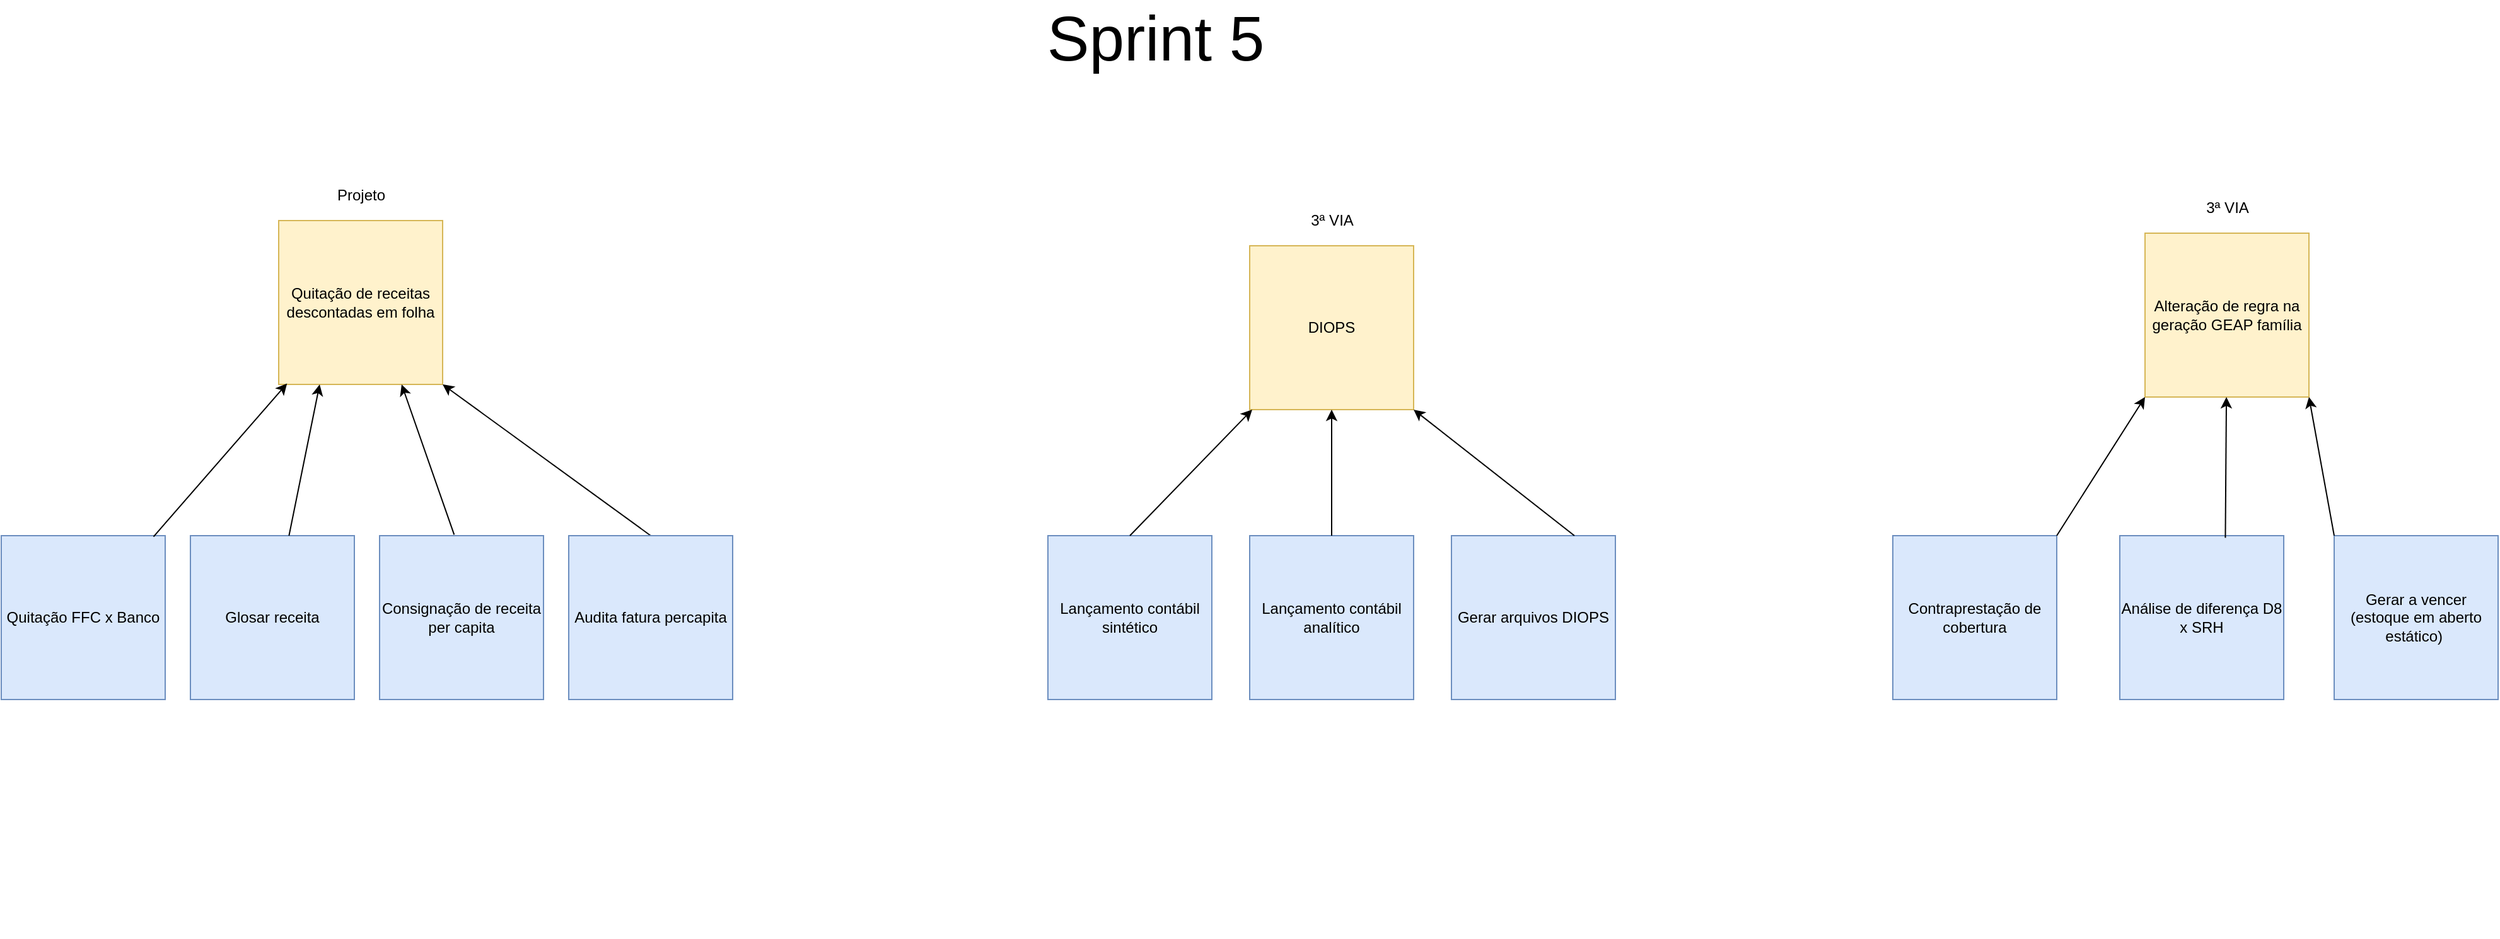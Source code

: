 <mxfile version="14.9.7" type="github">
  <diagram name="Page-1" id="3e8102d1-ef87-2e61-34e1-82d9a586fe2e">
    <mxGraphModel dx="1178" dy="1485" grid="1" gridSize="10" guides="1" tooltips="1" connect="1" arrows="1" fold="1" page="1" pageScale="1" pageWidth="1100" pageHeight="850" background="none" math="0" shadow="0">
      <root>
        <mxCell id="0" />
        <mxCell id="1" parent="0" />
        <mxCell id="70666756c84bb93c-5" value="Community" style="shadow=0;dashed=0;html=1;strokeColor=none;fillColor=#ffffff;labelPosition=center;verticalLabelPosition=bottom;verticalAlign=top;shape=mxgraph.office.users.users;rounded=0;comic=0;fontFamily=Verdana;fontSize=14;fontColor=#FFFFFF;" parent="1" vertex="1">
          <mxGeometry x="350" y="440" width="46" height="50" as="geometry" />
        </mxCell>
        <mxCell id="70666756c84bb93c-6" value="Customer&lt;div&gt;Service&lt;/div&gt;" style="shadow=0;dashed=0;html=1;strokeColor=none;fillColor=#ffffff;labelPosition=center;verticalLabelPosition=bottom;verticalAlign=top;shape=mxgraph.office.users.call_center_agent;rounded=0;comic=0;fontFamily=Verdana;fontSize=14;fontColor=#FFFFFF;" parent="1" vertex="1">
          <mxGeometry x="676" y="413" width="46" height="55" as="geometry" />
        </mxCell>
        <mxCell id="70666756c84bb93c-10" value="Technology&lt;div&gt;Certificates&lt;/div&gt;" style="shadow=0;dashed=0;html=1;strokeColor=none;fillColor=#ffffff;labelPosition=center;verticalLabelPosition=bottom;verticalAlign=top;shape=mxgraph.office.security.token_service;rounded=0;comic=0;fontFamily=Verdana;fontSize=14;fontColor=#FFFFFF;" parent="1" vertex="1">
          <mxGeometry x="450" y="492" width="60" height="56" as="geometry" />
        </mxCell>
        <mxCell id="70666756c84bb93c-11" value="Infrastructure" style="shadow=0;dashed=0;html=1;strokeColor=none;fillColor=#ffffff;labelPosition=center;verticalLabelPosition=bottom;verticalAlign=top;shape=mxgraph.office.concepts.on_premises;rounded=0;comic=0;fontFamily=Verdana;fontSize=14;fontColor=#FFFFFF;" parent="1" vertex="1">
          <mxGeometry x="593" y="490" width="34" height="55" as="geometry" />
        </mxCell>
        <mxCell id="MDqwO9TLj1PQ3Ghr6eQR-1" value="Quitação de receitas descontadas em folha&lt;br&gt;" style="whiteSpace=wrap;html=1;aspect=fixed;fillColor=#fff2cc;strokeColor=#d6b656;" vertex="1" parent="1">
          <mxGeometry x="240" y="20" width="130" height="130" as="geometry" />
        </mxCell>
        <mxCell id="MDqwO9TLj1PQ3Ghr6eQR-2" value="Quitação FFC x Banco" style="whiteSpace=wrap;html=1;aspect=fixed;fillColor=#dae8fc;strokeColor=#6c8ebf;" vertex="1" parent="1">
          <mxGeometry x="20" y="270" width="130" height="130" as="geometry" />
        </mxCell>
        <mxCell id="MDqwO9TLj1PQ3Ghr6eQR-3" value="Contraprestação de cobertura" style="whiteSpace=wrap;html=1;aspect=fixed;fillColor=#dae8fc;strokeColor=#6c8ebf;" vertex="1" parent="1">
          <mxGeometry x="1520" y="270" width="130" height="130" as="geometry" />
        </mxCell>
        <mxCell id="MDqwO9TLj1PQ3Ghr6eQR-4" value="Lançamento contábil analítico" style="whiteSpace=wrap;html=1;aspect=fixed;fillColor=#dae8fc;strokeColor=#6c8ebf;" vertex="1" parent="1">
          <mxGeometry x="1010" y="270" width="130" height="130" as="geometry" />
        </mxCell>
        <mxCell id="MDqwO9TLj1PQ3Ghr6eQR-5" value="Lançamento contábil sintético" style="whiteSpace=wrap;html=1;aspect=fixed;fillColor=#dae8fc;strokeColor=#6c8ebf;" vertex="1" parent="1">
          <mxGeometry x="850" y="270" width="130" height="130" as="geometry" />
        </mxCell>
        <mxCell id="MDqwO9TLj1PQ3Ghr6eQR-6" value="Consignação de receita per capita" style="whiteSpace=wrap;html=1;aspect=fixed;fillColor=#dae8fc;strokeColor=#6c8ebf;" vertex="1" parent="1">
          <mxGeometry x="320" y="270" width="130" height="130" as="geometry" />
        </mxCell>
        <mxCell id="MDqwO9TLj1PQ3Ghr6eQR-8" value="DIOPS" style="whiteSpace=wrap;html=1;aspect=fixed;fillColor=#fff2cc;strokeColor=#d6b656;" vertex="1" parent="1">
          <mxGeometry x="1010" y="40" width="130" height="130" as="geometry" />
        </mxCell>
        <mxCell id="MDqwO9TLj1PQ3Ghr6eQR-9" value="Glosar receita" style="whiteSpace=wrap;html=1;aspect=fixed;fillColor=#dae8fc;strokeColor=#6c8ebf;" vertex="1" parent="1">
          <mxGeometry x="170" y="270" width="130" height="130" as="geometry" />
        </mxCell>
        <mxCell id="MDqwO9TLj1PQ3Ghr6eQR-11" value="" style="endArrow=classic;html=1;exitX=0.929;exitY=0.006;exitDx=0;exitDy=0;exitPerimeter=0;entryX=0.051;entryY=0.994;entryDx=0;entryDy=0;entryPerimeter=0;" edge="1" parent="1" source="MDqwO9TLj1PQ3Ghr6eQR-2" target="MDqwO9TLj1PQ3Ghr6eQR-1">
          <mxGeometry width="50" height="50" relative="1" as="geometry">
            <mxPoint x="190" y="260" as="sourcePoint" />
            <mxPoint x="370" y="130" as="targetPoint" />
          </mxGeometry>
        </mxCell>
        <mxCell id="MDqwO9TLj1PQ3Ghr6eQR-12" value="" style="endArrow=classic;html=1;exitX=0.5;exitY=0;exitDx=0;exitDy=0;" edge="1" parent="1" source="MDqwO9TLj1PQ3Ghr6eQR-5" target="MDqwO9TLj1PQ3Ghr6eQR-8">
          <mxGeometry width="50" height="50" relative="1" as="geometry">
            <mxPoint x="440" y="268.31" as="sourcePoint" />
            <mxPoint x="566.67" y="150.0" as="targetPoint" />
          </mxGeometry>
        </mxCell>
        <mxCell id="MDqwO9TLj1PQ3Ghr6eQR-14" value="" style="endArrow=classic;html=1;entryX=0.5;entryY=1;entryDx=0;entryDy=0;" edge="1" parent="1" source="MDqwO9TLj1PQ3Ghr6eQR-4" target="MDqwO9TLj1PQ3Ghr6eQR-8">
          <mxGeometry width="50" height="50" relative="1" as="geometry">
            <mxPoint x="593" y="280" as="sourcePoint" />
            <mxPoint x="689.649" y="160" as="targetPoint" />
          </mxGeometry>
        </mxCell>
        <mxCell id="MDqwO9TLj1PQ3Ghr6eQR-15" value="" style="endArrow=classic;html=1;entryX=0.25;entryY=1;entryDx=0;entryDy=0;" edge="1" parent="1" source="MDqwO9TLj1PQ3Ghr6eQR-9" target="MDqwO9TLj1PQ3Ghr6eQR-1">
          <mxGeometry width="50" height="50" relative="1" as="geometry">
            <mxPoint x="383.33" y="278.31" as="sourcePoint" />
            <mxPoint x="510.0" y="160.0" as="targetPoint" />
          </mxGeometry>
        </mxCell>
        <mxCell id="MDqwO9TLj1PQ3Ghr6eQR-16" value="" style="endArrow=classic;html=1;entryX=0.75;entryY=1;entryDx=0;entryDy=0;exitX=0.455;exitY=-0.006;exitDx=0;exitDy=0;exitPerimeter=0;" edge="1" parent="1" source="MDqwO9TLj1PQ3Ghr6eQR-6" target="MDqwO9TLj1PQ3Ghr6eQR-1">
          <mxGeometry width="50" height="50" relative="1" as="geometry">
            <mxPoint x="515.541" y="270" as="sourcePoint" />
            <mxPoint x="554.46" y="150" as="targetPoint" />
          </mxGeometry>
        </mxCell>
        <mxCell id="MDqwO9TLj1PQ3Ghr6eQR-18" value="" style="endArrow=classic;html=1;entryX=1;entryY=1;entryDx=0;entryDy=0;exitX=0.5;exitY=0;exitDx=0;exitDy=0;" edge="1" parent="1" source="MDqwO9TLj1PQ3Ghr6eQR-30" target="MDqwO9TLj1PQ3Ghr6eQR-1">
          <mxGeometry width="50" height="50" relative="1" as="geometry">
            <mxPoint x="535" y="270" as="sourcePoint" />
            <mxPoint x="600.0" y="140.0" as="targetPoint" />
          </mxGeometry>
        </mxCell>
        <mxCell id="MDqwO9TLj1PQ3Ghr6eQR-19" value="Gerar arquivos DIOPS" style="whiteSpace=wrap;html=1;aspect=fixed;fillColor=#dae8fc;strokeColor=#6c8ebf;" vertex="1" parent="1">
          <mxGeometry x="1170" y="270" width="130" height="130" as="geometry" />
        </mxCell>
        <mxCell id="MDqwO9TLj1PQ3Ghr6eQR-21" value="" style="endArrow=classic;html=1;exitX=0.75;exitY=0;exitDx=0;exitDy=0;entryX=1;entryY=1;entryDx=0;entryDy=0;" edge="1" parent="1" source="MDqwO9TLj1PQ3Ghr6eQR-19" target="MDqwO9TLj1PQ3Ghr6eQR-8">
          <mxGeometry width="50" height="50" relative="1" as="geometry">
            <mxPoint x="1280" y="230" as="sourcePoint" />
            <mxPoint x="1376.97" y="130" as="targetPoint" />
          </mxGeometry>
        </mxCell>
        <mxCell id="MDqwO9TLj1PQ3Ghr6eQR-22" value="Alteração de regra na geração GEAP família" style="whiteSpace=wrap;html=1;aspect=fixed;fillColor=#fff2cc;strokeColor=#d6b656;" vertex="1" parent="1">
          <mxGeometry x="1720" y="30" width="130" height="130" as="geometry" />
        </mxCell>
        <mxCell id="MDqwO9TLj1PQ3Ghr6eQR-23" value="3ª VIA" style="text;html=1;align=center;verticalAlign=middle;resizable=0;points=[];autosize=1;strokeColor=none;" vertex="1" parent="1">
          <mxGeometry x="1050" y="10" width="50" height="20" as="geometry" />
        </mxCell>
        <mxCell id="MDqwO9TLj1PQ3Ghr6eQR-24" value="Projeto" style="text;html=1;align=center;verticalAlign=middle;resizable=0;points=[];autosize=1;strokeColor=none;" vertex="1" parent="1">
          <mxGeometry x="280" y="-10" width="50" height="20" as="geometry" />
        </mxCell>
        <mxCell id="MDqwO9TLj1PQ3Ghr6eQR-26" value="" style="endArrow=classic;html=1;exitX=1;exitY=0;exitDx=0;exitDy=0;entryX=0;entryY=1;entryDx=0;entryDy=0;" edge="1" parent="1" source="MDqwO9TLj1PQ3Ghr6eQR-3" target="MDqwO9TLj1PQ3Ghr6eQR-22">
          <mxGeometry width="50" height="50" relative="1" as="geometry">
            <mxPoint x="1600" y="260" as="sourcePoint" />
            <mxPoint x="1600" y="160" as="targetPoint" />
          </mxGeometry>
        </mxCell>
        <mxCell id="MDqwO9TLj1PQ3Ghr6eQR-27" value="3ª VIA" style="text;html=1;align=center;verticalAlign=middle;resizable=0;points=[];autosize=1;strokeColor=none;" vertex="1" parent="1">
          <mxGeometry x="1760" width="50" height="20" as="geometry" />
        </mxCell>
        <mxCell id="MDqwO9TLj1PQ3Ghr6eQR-28" value="Análise de diferença D8 x SRH" style="whiteSpace=wrap;html=1;aspect=fixed;fillColor=#dae8fc;strokeColor=#6c8ebf;" vertex="1" parent="1">
          <mxGeometry x="1700" y="270" width="130" height="130" as="geometry" />
        </mxCell>
        <mxCell id="MDqwO9TLj1PQ3Ghr6eQR-29" value="" style="endArrow=classic;html=1;exitX=0.644;exitY=0.013;exitDx=0;exitDy=0;exitPerimeter=0;" edge="1" parent="1" source="MDqwO9TLj1PQ3Ghr6eQR-28" target="MDqwO9TLj1PQ3Ghr6eQR-22">
          <mxGeometry width="50" height="50" relative="1" as="geometry">
            <mxPoint x="1810.0" y="240" as="sourcePoint" />
            <mxPoint x="1856.43" y="140" as="targetPoint" />
          </mxGeometry>
        </mxCell>
        <mxCell id="MDqwO9TLj1PQ3Ghr6eQR-30" value="Audita fatura percapita" style="whiteSpace=wrap;html=1;aspect=fixed;fillColor=#dae8fc;strokeColor=#6c8ebf;" vertex="1" parent="1">
          <mxGeometry x="470" y="270" width="130" height="130" as="geometry" />
        </mxCell>
        <mxCell id="MDqwO9TLj1PQ3Ghr6eQR-31" value="&lt;font style=&quot;font-size: 50px&quot;&gt;Sprint 5&lt;/font&gt;" style="text;html=1;align=center;verticalAlign=middle;resizable=0;points=[];autosize=1;strokeColor=none;rotation=0;" vertex="1" parent="1">
          <mxGeometry x="840" y="-140" width="190" height="30" as="geometry" />
        </mxCell>
        <mxCell id="MDqwO9TLj1PQ3Ghr6eQR-32" value="Gerar a vencer (estoque em aberto estático)&amp;nbsp;" style="whiteSpace=wrap;html=1;aspect=fixed;fillColor=#dae8fc;strokeColor=#6c8ebf;" vertex="1" parent="1">
          <mxGeometry x="1870" y="270" width="130" height="130" as="geometry" />
        </mxCell>
        <mxCell id="MDqwO9TLj1PQ3Ghr6eQR-33" value="" style="endArrow=classic;html=1;exitX=0;exitY=0;exitDx=0;exitDy=0;entryX=1;entryY=1;entryDx=0;entryDy=0;" edge="1" parent="1" source="MDqwO9TLj1PQ3Ghr6eQR-32" target="MDqwO9TLj1PQ3Ghr6eQR-22">
          <mxGeometry width="50" height="50" relative="1" as="geometry">
            <mxPoint x="1940.0" y="270.0" as="sourcePoint" />
            <mxPoint x="1940.809" y="158.31" as="targetPoint" />
          </mxGeometry>
        </mxCell>
      </root>
    </mxGraphModel>
  </diagram>
</mxfile>
